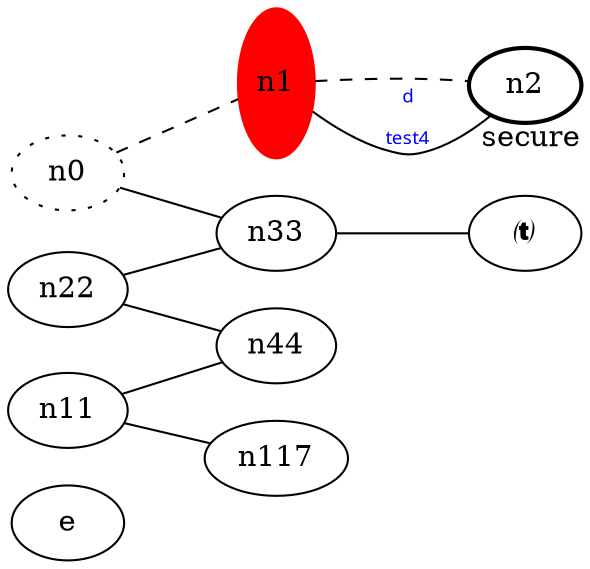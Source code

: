 graph test4 {
	rankdir=LR;
	fontcolor=blu
e; /* c0; c1; c65536 -- c1 */
	n0 [style=dotted, fillcolor="#123456"]; // c2; c3; c2 -- c3
	n1 [height=1, width=0, color=red, style=filled];
	n2 [style=bold, xlabel="secure"];
	n0 -- n1 -- n2[style=dashed];
	n1 -- n2 [fontname="comic sans", label="d\n\l\G", fontcolor=blue, fontsize=9];
	n11 -- n117;
	n0 -- n33;
	n11 -- n44;
	n22 -- n33;
	n22 -- n44;
	n33 -- n44;
}

